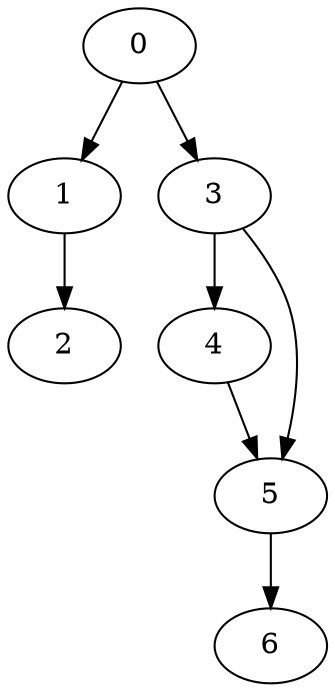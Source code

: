 


digraph G {

    /* Entities */
    
    /* Relationships */
    0->1;
    1->2;
    0->3;
    3->4;
    4->5;
    3->5;
    5->6;

    /* Ranks */
}

